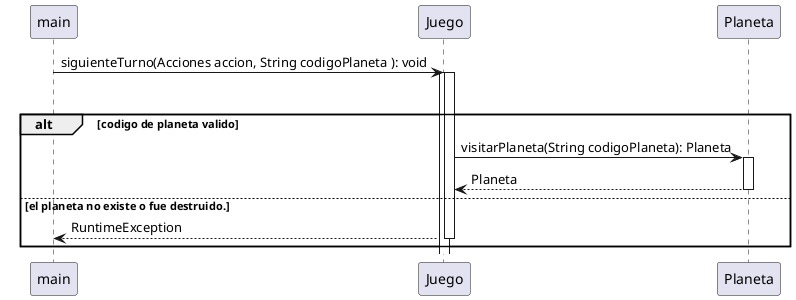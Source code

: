 @startuml
main->Juego: siguienteTurno(Acciones accion, String codigoPlaneta ): void
activate Juego
    loop busca planeta segun codigo
        alt codigo de planeta valido
            activate Juego
                Juego -> Planeta: visitarPlaneta(String codigoPlaneta): Planeta
            activate Planeta
                Planeta --> Juego: Planeta
            deactivate Planeta
        else el planeta no existe o fue destruido.
                Juego --> main : RuntimeException
            deactivate Juego
end
@enduml
